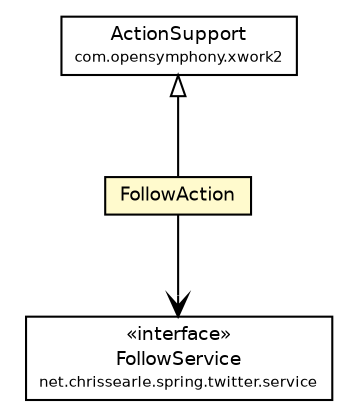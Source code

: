 #!/usr/local/bin/dot
#
# Class diagram 
# Generated by UmlGraph version 4.6 (http://www.spinellis.gr/sw/umlgraph)
#

digraph G {
	edge [fontname="Helvetica",fontsize=10,labelfontname="Helvetica",labelfontsize=10];
	node [fontname="Helvetica",fontsize=10,shape=plaintext];
	// net.chrissearle.flickrvote.web.admin.FollowAction
	c2087 [label=<<table border="0" cellborder="1" cellspacing="0" cellpadding="2" port="p" bgcolor="lemonChiffon" href="./FollowAction.html">
		<tr><td><table border="0" cellspacing="0" cellpadding="1">
			<tr><td> FollowAction </td></tr>
		</table></td></tr>
		</table>>, fontname="Helvetica", fontcolor="black", fontsize=9.0];
	//net.chrissearle.flickrvote.web.admin.FollowAction extends com.opensymphony.xwork2.ActionSupport
	c2127:p -> c2087:p [dir=back,arrowtail=empty];
	// net.chrissearle.flickrvote.web.admin.FollowAction NAVASSOC net.chrissearle.spring.twitter.service.FollowService
	c2087:p -> c2128:p [taillabel="", label="", headlabel="", fontname="Helvetica", fontcolor="black", fontsize=10.0, color="black", arrowhead=open];
	// com.opensymphony.xwork2.ActionSupport
	c2127 [label=<<table border="0" cellborder="1" cellspacing="0" cellpadding="2" port="p">
		<tr><td><table border="0" cellspacing="0" cellpadding="1">
			<tr><td> ActionSupport </td></tr>
			<tr><td><font point-size="7.0"> com.opensymphony.xwork2 </font></td></tr>
		</table></td></tr>
		</table>>, fontname="Helvetica", fontcolor="black", fontsize=9.0];
	// net.chrissearle.spring.twitter.service.FollowService
	c2128 [label=<<table border="0" cellborder="1" cellspacing="0" cellpadding="2" port="p">
		<tr><td><table border="0" cellspacing="0" cellpadding="1">
			<tr><td> &laquo;interface&raquo; </td></tr>
			<tr><td> FollowService </td></tr>
			<tr><td><font point-size="7.0"> net.chrissearle.spring.twitter.service </font></td></tr>
		</table></td></tr>
		</table>>, fontname="Helvetica", fontcolor="black", fontsize=9.0];
}

